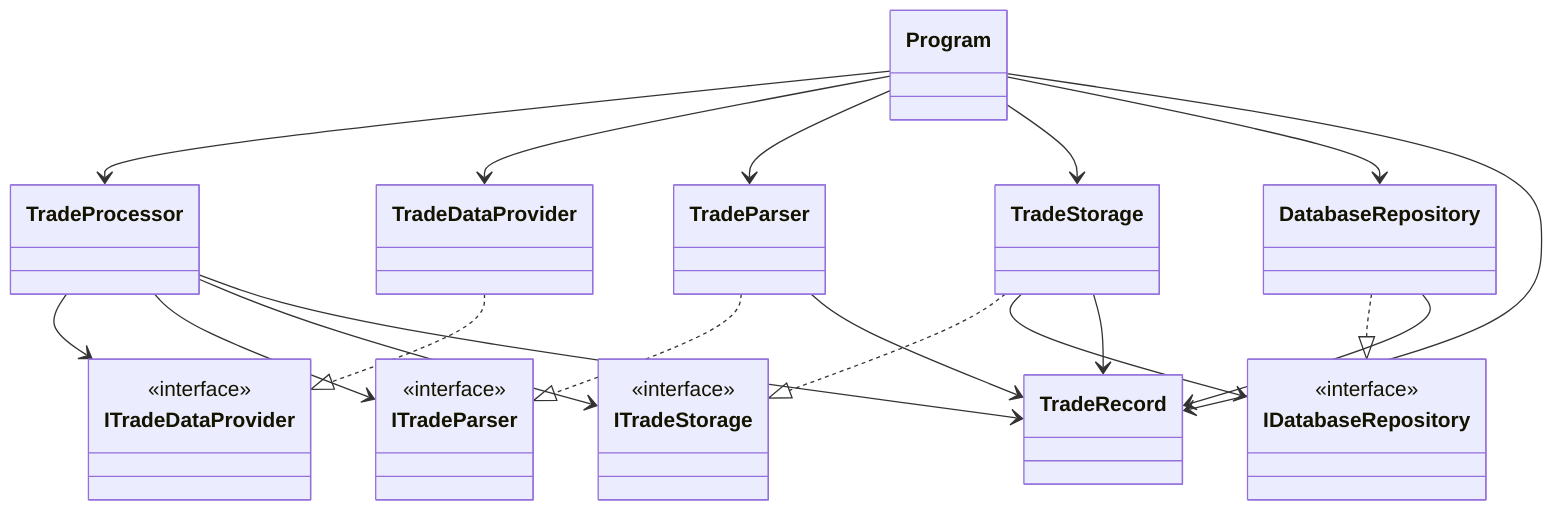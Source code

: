 classDiagram
class ITradeDataProvider {
  <<interface>>
}
class ITradeParser {
  <<interface>>
}
class ITradeStorage {
  <<interface>>
}
class IDatabaseRepository {
  <<interface>>
}

class TradeDataProvider
class TradeParser
class TradeStorage
class DatabaseRepository
class TradeProcessor
class TradeRecord
class Program

TradeDataProvider ..|> ITradeDataProvider
TradeParser ..|> ITradeParser
TradeStorage ..|> ITradeStorage
DatabaseRepository ..|> IDatabaseRepository

TradeProcessor --> ITradeDataProvider
TradeProcessor --> ITradeParser
TradeProcessor --> ITradeStorage
TradeStorage --> IDatabaseRepository

TradeParser --> TradeRecord
TradeStorage --> TradeRecord
DatabaseRepository --> TradeRecord
TradeProcessor --> TradeRecord

Program --> TradeProcessor
Program --> TradeDataProvider
Program --> TradeParser
Program --> TradeStorage
Program --> DatabaseRepository
Program --> TradeRecord